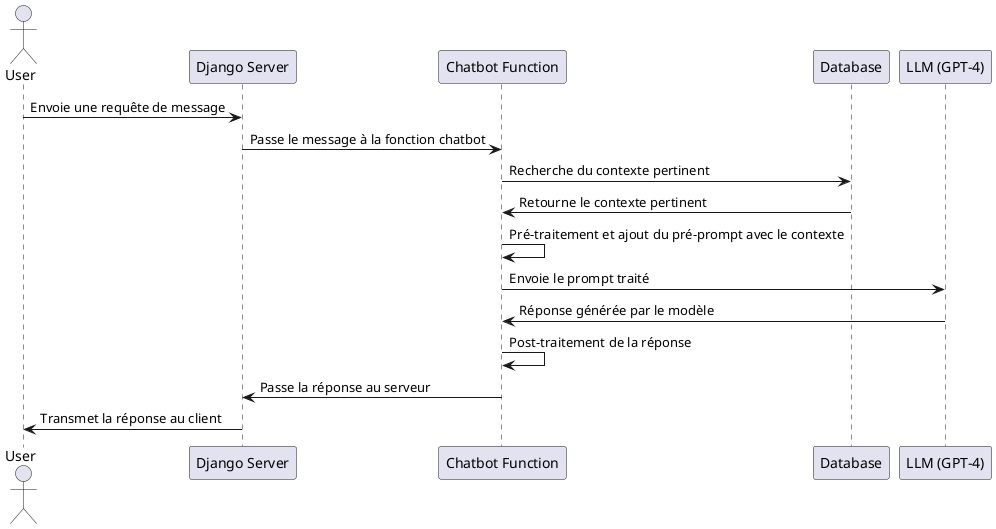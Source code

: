 @startuml

actor User
participant "Django Server" as Server
participant "Chatbot Function" as Chatbot
participant "Database" as DB
participant "LLM (GPT-4)" as LLM

User -> Server: Envoie une requête de message
Server -> Chatbot: Passe le message à la fonction chatbot
Chatbot -> DB: Recherche du contexte pertinent
DB -> Chatbot: Retourne le contexte pertinent
Chatbot -> Chatbot: Pré-traitement et ajout du pré-prompt avec le contexte
Chatbot -> LLM: Envoie le prompt traité
LLM -> Chatbot: Réponse générée par le modèle
Chatbot -> Chatbot: Post-traitement de la réponse
Chatbot -> Server: Passe la réponse au serveur
Server -> User: Transmet la réponse au client

@enduml
